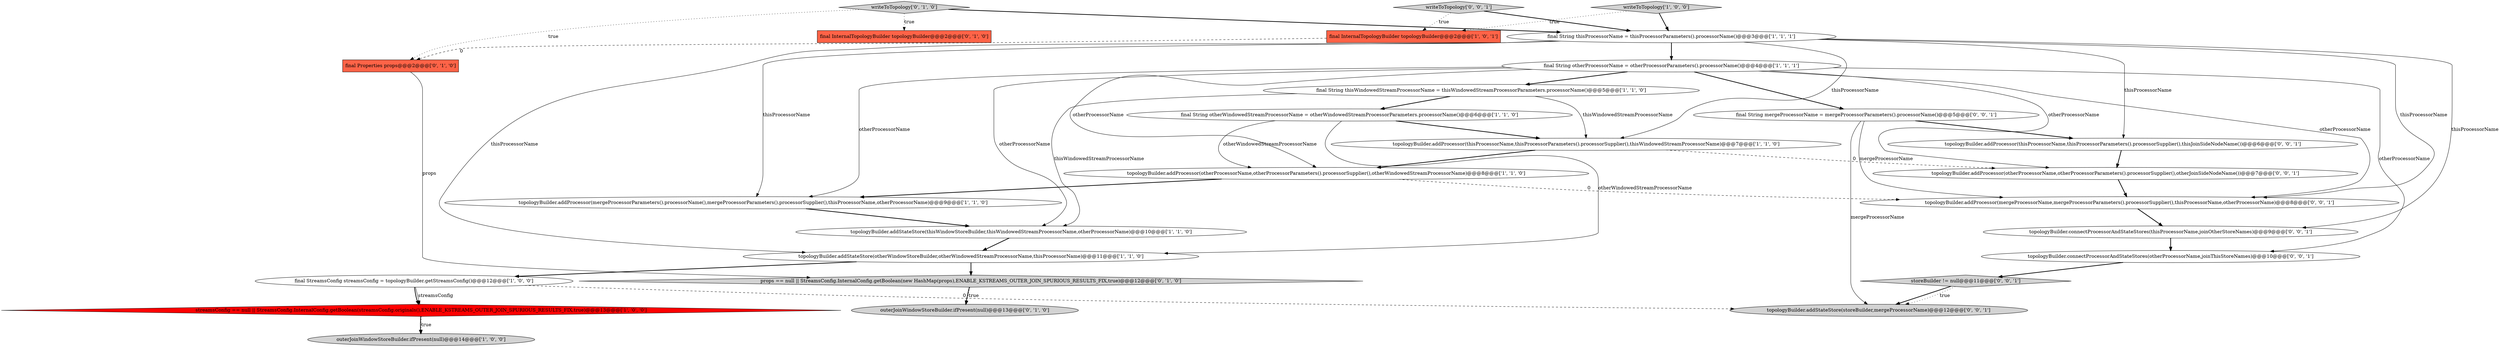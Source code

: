 digraph {
21 [style = filled, label = "topologyBuilder.addProcessor(mergeProcessorName,mergeProcessorParameters().processorSupplier(),thisProcessorName,otherProcessorName)@@@8@@@['0', '0', '1']", fillcolor = white, shape = ellipse image = "AAA0AAABBB3BBB"];
15 [style = filled, label = "writeToTopology['0', '1', '0']", fillcolor = lightgray, shape = diamond image = "AAA0AAABBB2BBB"];
26 [style = filled, label = "writeToTopology['0', '0', '1']", fillcolor = lightgray, shape = diamond image = "AAA0AAABBB3BBB"];
8 [style = filled, label = "final String thisProcessorName = thisProcessorParameters().processorName()@@@3@@@['1', '1', '1']", fillcolor = white, shape = ellipse image = "AAA0AAABBB1BBB"];
27 [style = filled, label = "topologyBuilder.addProcessor(thisProcessorName,thisProcessorParameters().processorSupplier(),thisJoinSideNodeName())@@@6@@@['0', '0', '1']", fillcolor = white, shape = ellipse image = "AAA0AAABBB3BBB"];
14 [style = filled, label = "props == null || StreamsConfig.InternalConfig.getBoolean(new HashMap(props),ENABLE_KSTREAMS_OUTER_JOIN_SPURIOUS_RESULTS_FIX,true)@@@12@@@['0', '1', '0']", fillcolor = lightgray, shape = diamond image = "AAA0AAABBB2BBB"];
20 [style = filled, label = "topologyBuilder.connectProcessorAndStateStores(thisProcessorName,joinOtherStoreNames)@@@9@@@['0', '0', '1']", fillcolor = white, shape = ellipse image = "AAA0AAABBB3BBB"];
3 [style = filled, label = "final String otherWindowedStreamProcessorName = otherWindowedStreamProcessorParameters.processorName()@@@6@@@['1', '1', '0']", fillcolor = white, shape = ellipse image = "AAA0AAABBB1BBB"];
0 [style = filled, label = "topologyBuilder.addProcessor(mergeProcessorParameters().processorName(),mergeProcessorParameters().processorSupplier(),thisProcessorName,otherProcessorName)@@@9@@@['1', '1', '0']", fillcolor = white, shape = ellipse image = "AAA0AAABBB1BBB"];
13 [style = filled, label = "topologyBuilder.addProcessor(thisProcessorName,thisProcessorParameters().processorSupplier(),thisWindowedStreamProcessorName)@@@7@@@['1', '1', '0']", fillcolor = white, shape = ellipse image = "AAA0AAABBB1BBB"];
1 [style = filled, label = "writeToTopology['1', '0', '0']", fillcolor = lightgray, shape = diamond image = "AAA0AAABBB1BBB"];
9 [style = filled, label = "final String otherProcessorName = otherProcessorParameters().processorName()@@@4@@@['1', '1', '1']", fillcolor = white, shape = ellipse image = "AAA0AAABBB1BBB"];
6 [style = filled, label = "streamsConfig == null || StreamsConfig.InternalConfig.getBoolean(streamsConfig.originals(),ENABLE_KSTREAMS_OUTER_JOIN_SPURIOUS_RESULTS_FIX,true)@@@13@@@['1', '0', '0']", fillcolor = red, shape = diamond image = "AAA1AAABBB1BBB"];
17 [style = filled, label = "final InternalTopologyBuilder topologyBuilder@@@2@@@['0', '1', '0']", fillcolor = tomato, shape = box image = "AAA0AAABBB2BBB"];
11 [style = filled, label = "outerJoinWindowStoreBuilder.ifPresent(null)@@@14@@@['1', '0', '0']", fillcolor = lightgray, shape = ellipse image = "AAA0AAABBB1BBB"];
24 [style = filled, label = "topologyBuilder.addProcessor(otherProcessorName,otherProcessorParameters().processorSupplier(),otherJoinSideNodeName())@@@7@@@['0', '0', '1']", fillcolor = white, shape = ellipse image = "AAA0AAABBB3BBB"];
22 [style = filled, label = "topologyBuilder.connectProcessorAndStateStores(otherProcessorName,joinThisStoreNames)@@@10@@@['0', '0', '1']", fillcolor = white, shape = ellipse image = "AAA0AAABBB3BBB"];
12 [style = filled, label = "final String thisWindowedStreamProcessorName = thisWindowedStreamProcessorParameters.processorName()@@@5@@@['1', '1', '0']", fillcolor = white, shape = ellipse image = "AAA0AAABBB1BBB"];
23 [style = filled, label = "topologyBuilder.addStateStore(storeBuilder,mergeProcessorName)@@@12@@@['0', '0', '1']", fillcolor = lightgray, shape = ellipse image = "AAA0AAABBB3BBB"];
4 [style = filled, label = "topologyBuilder.addStateStore(thisWindowStoreBuilder,thisWindowedStreamProcessorName,otherProcessorName)@@@10@@@['1', '1', '0']", fillcolor = white, shape = ellipse image = "AAA0AAABBB1BBB"];
25 [style = filled, label = "storeBuilder != null@@@11@@@['0', '0', '1']", fillcolor = lightgray, shape = diamond image = "AAA0AAABBB3BBB"];
10 [style = filled, label = "topologyBuilder.addStateStore(otherWindowStoreBuilder,otherWindowedStreamProcessorName,thisProcessorName)@@@11@@@['1', '1', '0']", fillcolor = white, shape = ellipse image = "AAA0AAABBB1BBB"];
7 [style = filled, label = "final StreamsConfig streamsConfig = topologyBuilder.getStreamsConfig()@@@12@@@['1', '0', '0']", fillcolor = white, shape = ellipse image = "AAA0AAABBB1BBB"];
19 [style = filled, label = "final String mergeProcessorName = mergeProcessorParameters().processorName()@@@5@@@['0', '0', '1']", fillcolor = white, shape = ellipse image = "AAA0AAABBB3BBB"];
18 [style = filled, label = "final Properties props@@@2@@@['0', '1', '0']", fillcolor = tomato, shape = box image = "AAA1AAABBB2BBB"];
2 [style = filled, label = "final InternalTopologyBuilder topologyBuilder@@@2@@@['1', '0', '1']", fillcolor = tomato, shape = box image = "AAA0AAABBB1BBB"];
16 [style = filled, label = "outerJoinWindowStoreBuilder.ifPresent(null)@@@13@@@['0', '1', '0']", fillcolor = lightgray, shape = ellipse image = "AAA0AAABBB2BBB"];
5 [style = filled, label = "topologyBuilder.addProcessor(otherProcessorName,otherProcessorParameters().processorSupplier(),otherWindowedStreamProcessorName)@@@8@@@['1', '1', '0']", fillcolor = white, shape = ellipse image = "AAA0AAABBB1BBB"];
18->14 [style = solid, label="props"];
14->16 [style = bold, label=""];
4->10 [style = bold, label=""];
8->20 [style = solid, label="thisProcessorName"];
22->25 [style = bold, label=""];
8->0 [style = solid, label="thisProcessorName"];
1->8 [style = bold, label=""];
7->23 [style = dashed, label="0"];
3->5 [style = solid, label="otherWindowedStreamProcessorName"];
12->13 [style = solid, label="thisWindowedStreamProcessorName"];
10->14 [style = bold, label=""];
25->23 [style = bold, label=""];
26->2 [style = dotted, label="true"];
7->6 [style = solid, label="streamsConfig"];
15->18 [style = dotted, label="true"];
26->8 [style = bold, label=""];
19->21 [style = solid, label="mergeProcessorName"];
10->7 [style = bold, label=""];
9->5 [style = solid, label="otherProcessorName"];
8->13 [style = solid, label="thisProcessorName"];
20->22 [style = bold, label=""];
8->10 [style = solid, label="thisProcessorName"];
3->10 [style = solid, label="otherWindowedStreamProcessorName"];
19->23 [style = solid, label="mergeProcessorName"];
14->16 [style = dotted, label="true"];
15->17 [style = dotted, label="true"];
13->24 [style = dashed, label="0"];
21->20 [style = bold, label=""];
5->0 [style = bold, label=""];
24->21 [style = bold, label=""];
0->4 [style = bold, label=""];
9->22 [style = solid, label="otherProcessorName"];
19->27 [style = bold, label=""];
6->11 [style = bold, label=""];
7->6 [style = bold, label=""];
9->24 [style = solid, label="otherProcessorName"];
8->9 [style = bold, label=""];
2->18 [style = dashed, label="0"];
13->5 [style = bold, label=""];
3->13 [style = bold, label=""];
9->19 [style = bold, label=""];
9->21 [style = solid, label="otherProcessorName"];
5->21 [style = dashed, label="0"];
27->24 [style = bold, label=""];
12->3 [style = bold, label=""];
9->12 [style = bold, label=""];
9->4 [style = solid, label="otherProcessorName"];
8->27 [style = solid, label="thisProcessorName"];
6->11 [style = dotted, label="true"];
25->23 [style = dotted, label="true"];
1->2 [style = dotted, label="true"];
9->0 [style = solid, label="otherProcessorName"];
12->4 [style = solid, label="thisWindowedStreamProcessorName"];
15->8 [style = bold, label=""];
8->21 [style = solid, label="thisProcessorName"];
}
